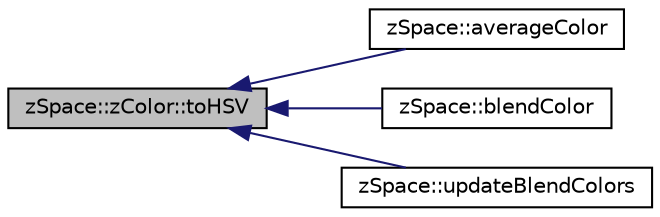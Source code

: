 digraph "zSpace::zColor::toHSV"
{
  edge [fontname="Helvetica",fontsize="10",labelfontname="Helvetica",labelfontsize="10"];
  node [fontname="Helvetica",fontsize="10",shape=record];
  rankdir="LR";
  Node11 [label="zSpace::zColor::toHSV",height=0.2,width=0.4,color="black", fillcolor="grey75", style="filled", fontcolor="black"];
  Node11 -> Node12 [dir="back",color="midnightblue",fontsize="10",style="solid",fontname="Helvetica"];
  Node12 [label="zSpace::averageColor",height=0.2,width=0.4,color="black", fillcolor="white", style="filled",URL="$group__z_core_utilities.html#gabb018fff433019cb4f943ad5c685a474",tooltip="This method returns the average color of the two input colors. "];
  Node11 -> Node13 [dir="back",color="midnightblue",fontsize="10",style="solid",fontname="Helvetica"];
  Node13 [label="zSpace::blendColor",height=0.2,width=0.4,color="black", fillcolor="white", style="filled",URL="$group__z_core_utilities.html#ga8cb9d5c8a798d6bf28cd0350a7115c61",tooltip="This method returns the blend color based on the input value, domain and the color domains..."];
  Node11 -> Node14 [dir="back",color="midnightblue",fontsize="10",style="solid",fontname="Helvetica"];
  Node14 [label="zSpace::updateBlendColors",height=0.2,width=0.4,color="black", fillcolor="white", style="filled",URL="$group__z_field2_d_utilities.html#ga3bb0d7e6c79864a2448cfcdab850d53a",tooltip="This method updates the color values of the field mesh based on the scalar values. "];
}

